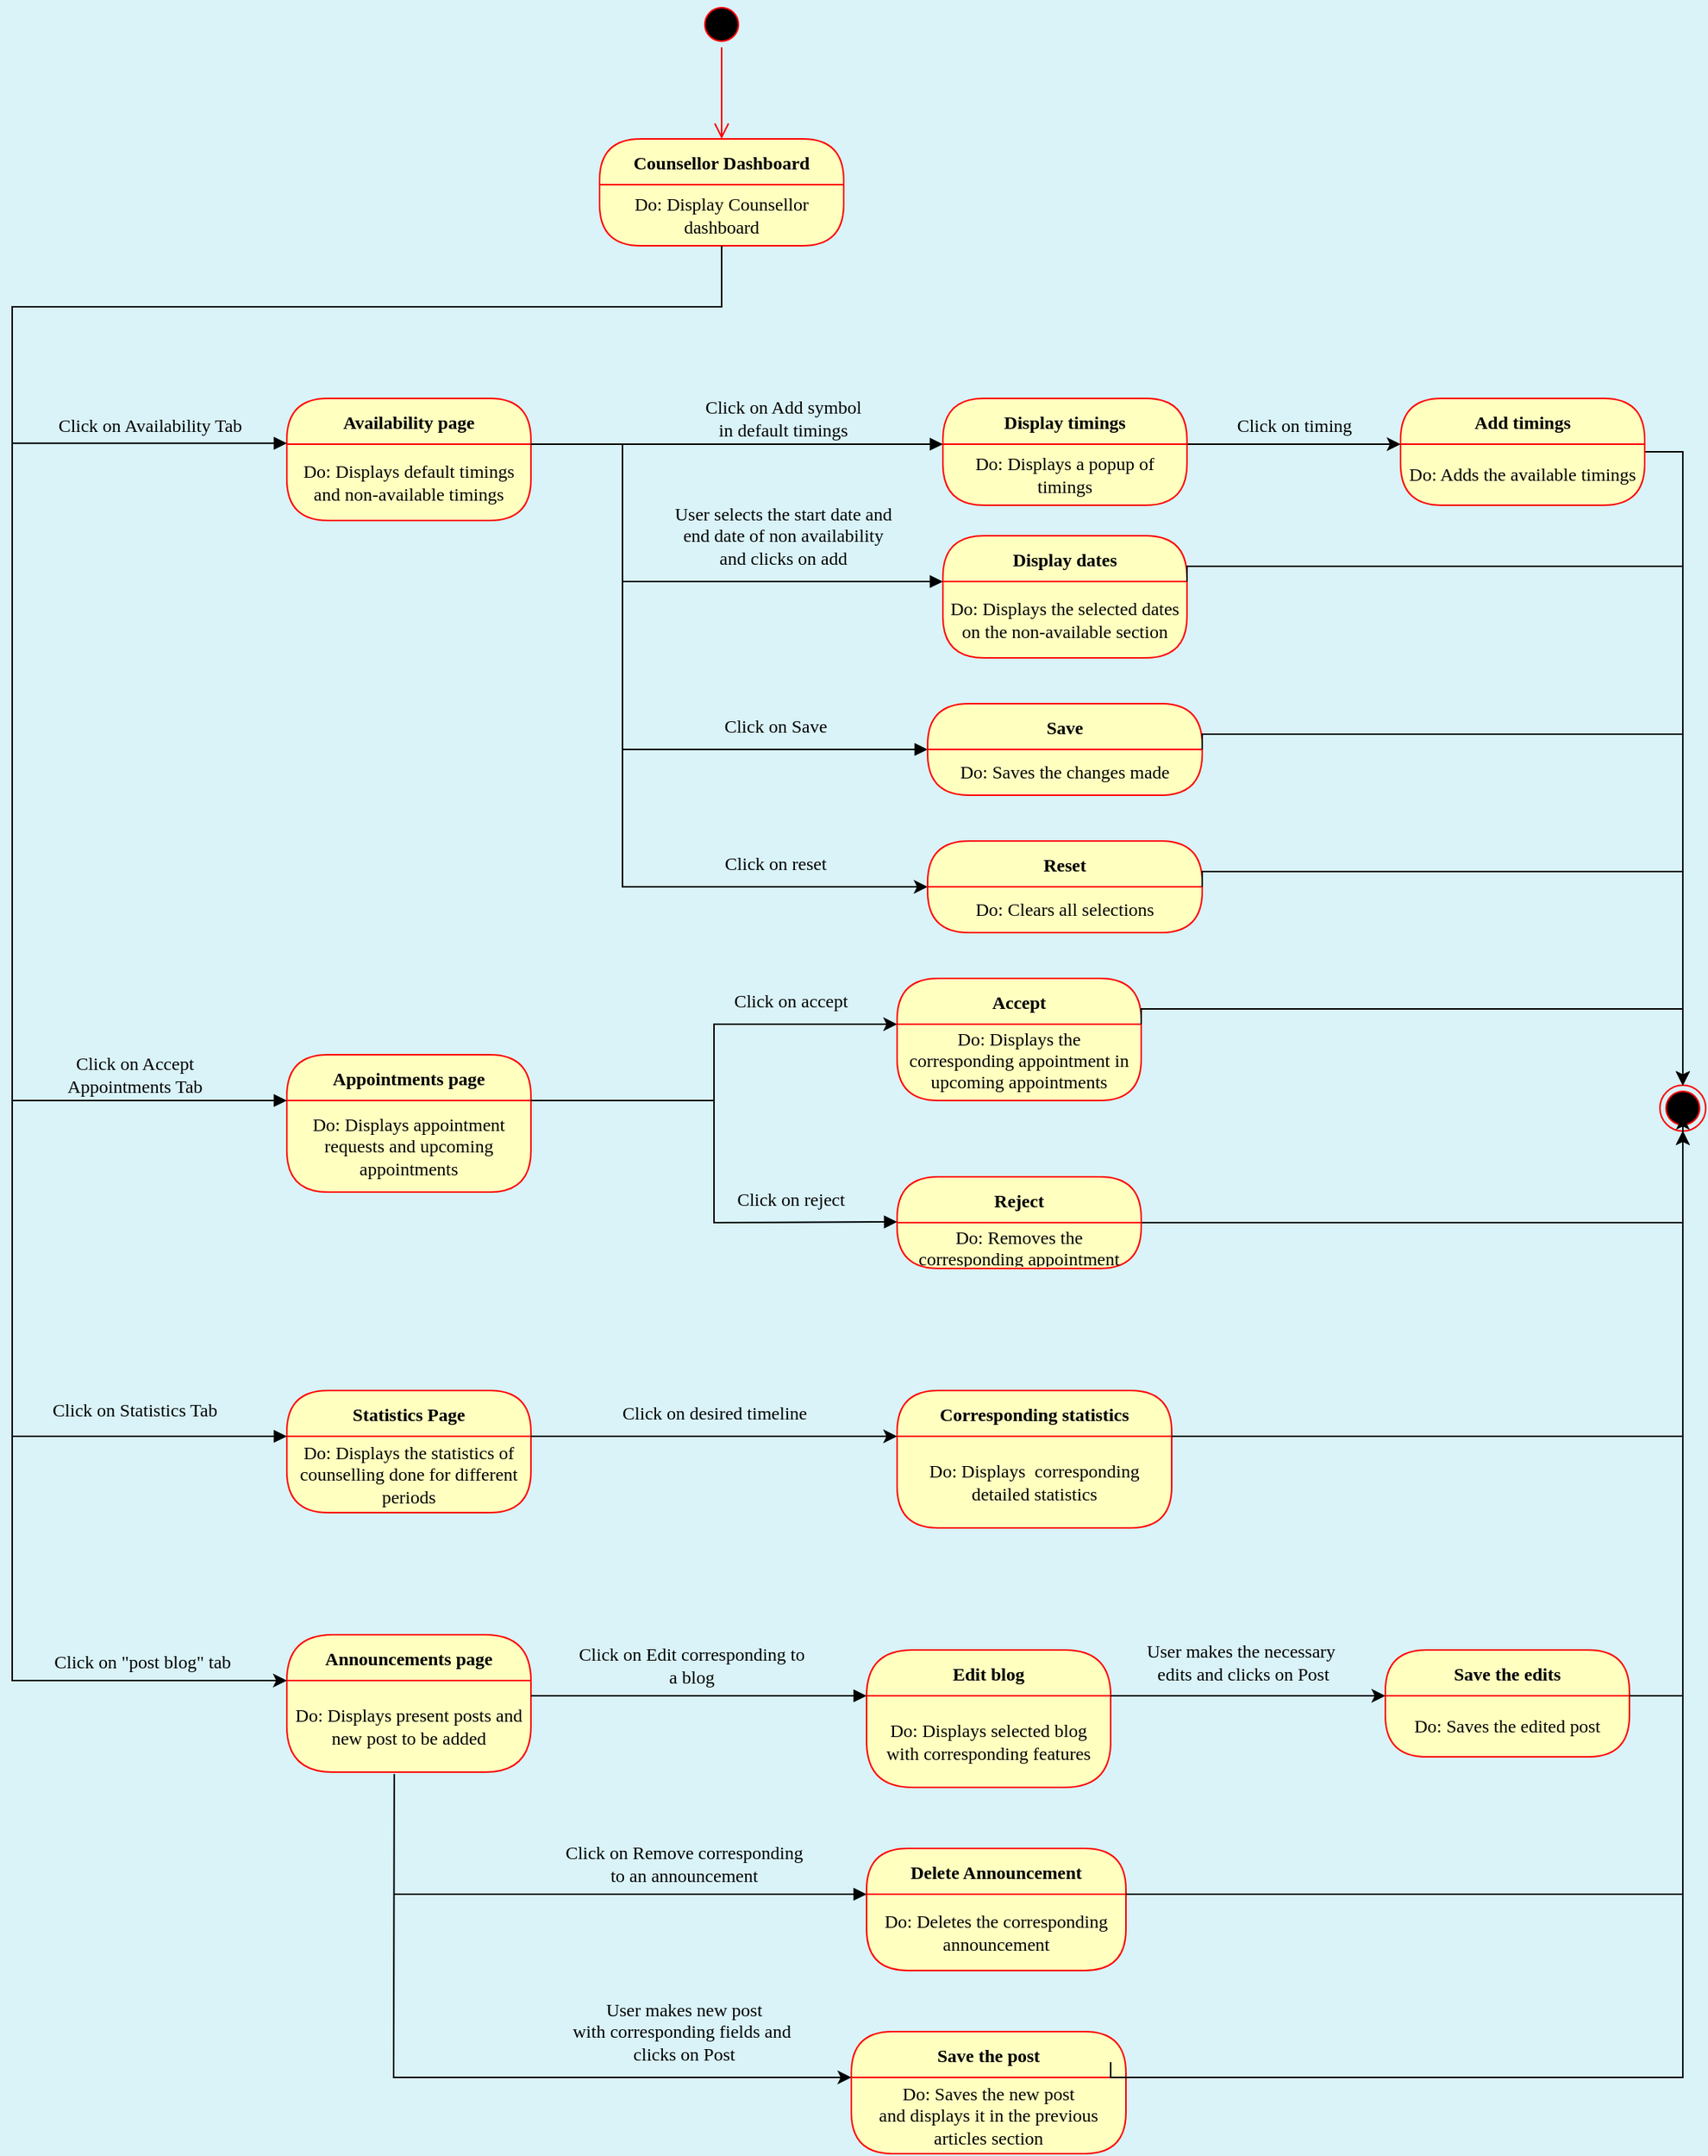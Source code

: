 <mxfile version="23.1.1" type="google">
  <diagram name="Page-1" id="qUrvDEhQyTS-w1wGEIQx">
    <mxGraphModel grid="1" page="1" gridSize="10" guides="1" tooltips="1" connect="1" arrows="1" fold="1" pageScale="1" pageWidth="850" pageHeight="1100" background="#D9F3F8" math="0" shadow="0">
      <root>
        <mxCell id="0" />
        <mxCell id="1" parent="0" />
        <mxCell id="DvrvmioGSAEtSH9kY-nM-1" value="" style="ellipse;html=1;shape=startState;fillColor=#000000;strokeColor=#ff0000;fontFamily=Poppins;fontSource=https%3A%2F%2Ffonts.googleapis.com%2Fcss%3Ffamily%3DPoppins;" vertex="1" parent="1">
          <mxGeometry x="690" y="10" width="30" height="30" as="geometry" />
        </mxCell>
        <mxCell id="DvrvmioGSAEtSH9kY-nM-2" value="" style="edgeStyle=orthogonalEdgeStyle;html=1;verticalAlign=bottom;endArrow=open;endSize=8;strokeColor=#ff0000;rounded=0;fontFamily=Poppins;fontSource=https%3A%2F%2Ffonts.googleapis.com%2Fcss%3Ffamily%3DPoppins;" edge="1" parent="1">
          <mxGeometry relative="1" as="geometry">
            <mxPoint x="705" y="100" as="targetPoint" />
            <mxPoint x="705" y="40" as="sourcePoint" />
          </mxGeometry>
        </mxCell>
        <mxCell id="DvrvmioGSAEtSH9kY-nM-4" value="Counsellor Dashboard" style="swimlane;fontStyle=1;align=center;verticalAlign=middle;childLayout=stackLayout;horizontal=1;startSize=30;horizontalStack=0;resizeParent=0;resizeLast=1;container=0;fontColor=#000000;collapsible=0;rounded=1;arcSize=30;strokeColor=#ff0000;fillColor=#ffffc0;swimlaneFillColor=#ffffc0;dropTarget=0;fontFamily=Poppins;fontSource=https%3A%2F%2Ffonts.googleapis.com%2Fcss%3Ffamily%3DPoppins;" vertex="1" parent="1">
          <mxGeometry x="625" y="100" width="160" height="70" as="geometry" />
        </mxCell>
        <mxCell id="DvrvmioGSAEtSH9kY-nM-5" value="Do: Display Counsellor dashboard" style="text;html=1;strokeColor=none;fillColor=none;align=center;verticalAlign=middle;spacingLeft=4;spacingRight=4;whiteSpace=wrap;overflow=hidden;rotatable=0;fontColor=#000000;fontFamily=Poppins;fontSource=https%3A%2F%2Ffonts.googleapis.com%2Fcss%3Ffamily%3DPoppins;" vertex="1" parent="DvrvmioGSAEtSH9kY-nM-4">
          <mxGeometry y="30" width="160" height="40" as="geometry" />
        </mxCell>
        <mxCell id="DvrvmioGSAEtSH9kY-nM-7" value="Availability page" style="swimlane;fontStyle=1;align=center;verticalAlign=middle;childLayout=stackLayout;horizontal=1;startSize=30;horizontalStack=0;resizeParent=0;resizeLast=1;container=0;fontColor=#000000;collapsible=0;rounded=1;arcSize=30;strokeColor=#ff0000;fillColor=#ffffc0;swimlaneFillColor=#ffffc0;dropTarget=0;fontFamily=Poppins;fontSource=https%3A%2F%2Ffonts.googleapis.com%2Fcss%3Ffamily%3DPoppins;" vertex="1" parent="1">
          <mxGeometry x="420" y="270" width="160" height="80" as="geometry" />
        </mxCell>
        <mxCell id="DvrvmioGSAEtSH9kY-nM-8" value="Do: Displays default timings and non-available timings" style="text;html=1;strokeColor=none;fillColor=none;align=center;verticalAlign=middle;spacingLeft=4;spacingRight=4;whiteSpace=wrap;overflow=hidden;rotatable=0;fontColor=#000000;fontFamily=Poppins;fontSource=https%3A%2F%2Ffonts.googleapis.com%2Fcss%3Ffamily%3DPoppins;" vertex="1" parent="DvrvmioGSAEtSH9kY-nM-7">
          <mxGeometry y="30" width="160" height="50" as="geometry" />
        </mxCell>
        <mxCell id="DvrvmioGSAEtSH9kY-nM-23" style="edgeStyle=orthogonalEdgeStyle;rounded=0;orthogonalLoop=1;jettySize=auto;html=1;exitX=1;exitY=0;exitDx=0;exitDy=0;entryX=0;entryY=0;entryDx=0;entryDy=0;fontFamily=Poppins;fontSource=https%3A%2F%2Ffonts.googleapis.com%2Fcss%3Ffamily%3DPoppins;" edge="1" parent="1" source="DvrvmioGSAEtSH9kY-nM-8" target="DvrvmioGSAEtSH9kY-nM-16">
          <mxGeometry relative="1" as="geometry">
            <Array as="points">
              <mxPoint x="640" y="300" />
              <mxPoint x="640" y="590" />
            </Array>
          </mxGeometry>
        </mxCell>
        <mxCell id="DvrvmioGSAEtSH9kY-nM-24" value="" style="html=1;verticalAlign=bottom;endArrow=block;curved=0;rounded=0;fontFamily=Poppins;fontSource=https%3A%2F%2Ffonts.googleapis.com%2Fcss%3Ffamily%3DPoppins;exitX=0;exitY=0.999;exitDx=0;exitDy=0;exitPerimeter=0;" edge="1" parent="1" source="DvrvmioGSAEtSH9kY-nM-35">
          <mxGeometry width="80" relative="1" as="geometry">
            <mxPoint x="660" y="390" as="sourcePoint" />
            <mxPoint x="850" y="390" as="targetPoint" />
          </mxGeometry>
        </mxCell>
        <mxCell id="DvrvmioGSAEtSH9kY-nM-25" value="" style="html=1;verticalAlign=bottom;endArrow=block;curved=0;rounded=0;entryX=0;entryY=0;entryDx=0;entryDy=0;fontFamily=Poppins;fontSource=https%3A%2F%2Ffonts.googleapis.com%2Fcss%3Ffamily%3DPoppins;" edge="1" parent="1" target="DvrvmioGSAEtSH9kY-nM-10">
          <mxGeometry width="80" relative="1" as="geometry">
            <mxPoint x="640" y="300" as="sourcePoint" />
            <mxPoint x="745" y="299.55" as="targetPoint" />
          </mxGeometry>
        </mxCell>
        <mxCell id="DvrvmioGSAEtSH9kY-nM-26" value="" style="html=1;verticalAlign=bottom;endArrow=block;curved=0;rounded=0;fontFamily=Poppins;fontSource=https%3A%2F%2Ffonts.googleapis.com%2Fcss%3Ffamily%3DPoppins;" edge="1" parent="1">
          <mxGeometry width="80" relative="1" as="geometry">
            <mxPoint x="640" y="500" as="sourcePoint" />
            <mxPoint x="840" y="500" as="targetPoint" />
          </mxGeometry>
        </mxCell>
        <mxCell id="DvrvmioGSAEtSH9kY-nM-27" value="Click on Add symbol&lt;br&gt;in default timings" style="text;html=1;align=center;verticalAlign=middle;resizable=0;points=[];autosize=1;strokeColor=none;fillColor=none;fontFamily=Poppins;fontSource=https%3A%2F%2Ffonts.googleapis.com%2Fcss%3Ffamily%3DPoppins;" vertex="1" parent="1">
          <mxGeometry x="670" y="263" width="150" height="40" as="geometry" />
        </mxCell>
        <mxCell id="DvrvmioGSAEtSH9kY-nM-95" style="edgeStyle=orthogonalEdgeStyle;rounded=0;orthogonalLoop=1;jettySize=auto;html=1;exitX=1;exitY=0.5;exitDx=0;exitDy=0;entryX=0.5;entryY=0;entryDx=0;entryDy=0;fontFamily=Poppins;fontSource=https%3A%2F%2Ffonts.googleapis.com%2Fcss%3Ffamily%3DPoppins;" edge="1" parent="1" source="DvrvmioGSAEtSH9kY-nM-28" target="DvrvmioGSAEtSH9kY-nM-93">
          <mxGeometry relative="1" as="geometry" />
        </mxCell>
        <mxCell id="DvrvmioGSAEtSH9kY-nM-28" value="Add timings" style="swimlane;fontStyle=1;align=center;verticalAlign=middle;childLayout=stackLayout;horizontal=1;startSize=30;horizontalStack=0;resizeParent=0;resizeLast=1;container=0;fontColor=#000000;collapsible=0;rounded=1;arcSize=30;strokeColor=#ff0000;fillColor=#ffffc0;swimlaneFillColor=#ffffc0;dropTarget=0;fontFamily=Poppins;fontSource=https%3A%2F%2Ffonts.googleapis.com%2Fcss%3Ffamily%3DPoppins;" vertex="1" parent="1">
          <mxGeometry x="1150" y="270" width="160" height="70" as="geometry" />
        </mxCell>
        <mxCell id="DvrvmioGSAEtSH9kY-nM-29" value="Do: Adds the available timings" style="text;html=1;strokeColor=none;fillColor=none;align=center;verticalAlign=middle;spacingLeft=4;spacingRight=4;whiteSpace=wrap;overflow=hidden;rotatable=0;fontColor=#000000;fontFamily=Poppins;fontSource=https%3A%2F%2Ffonts.googleapis.com%2Fcss%3Ffamily%3DPoppins;" vertex="1" parent="DvrvmioGSAEtSH9kY-nM-28">
          <mxGeometry y="30" width="160" height="40" as="geometry" />
        </mxCell>
        <mxCell id="DvrvmioGSAEtSH9kY-nM-30" style="edgeStyle=orthogonalEdgeStyle;rounded=0;orthogonalLoop=1;jettySize=auto;html=1;exitX=1;exitY=0;exitDx=0;exitDy=0;fontFamily=Poppins;fontSource=https%3A%2F%2Ffonts.googleapis.com%2Fcss%3Ffamily%3DPoppins;entryX=0;entryY=0;entryDx=0;entryDy=0;" edge="1" parent="1" source="DvrvmioGSAEtSH9kY-nM-10" target="DvrvmioGSAEtSH9kY-nM-29">
          <mxGeometry relative="1" as="geometry">
            <Array as="points">
              <mxPoint x="1080" y="300" />
              <mxPoint x="1080" y="300" />
            </Array>
            <mxPoint x="1120" y="300" as="targetPoint" />
          </mxGeometry>
        </mxCell>
        <mxCell id="DvrvmioGSAEtSH9kY-nM-35" value="User selects the start date and &lt;br&gt;end date of non availability&lt;br&gt;&amp;nbsp;and clicks on add&amp;nbsp;" style="text;html=1;align=center;verticalAlign=middle;resizable=0;points=[];autosize=1;strokeColor=none;fillColor=none;fontFamily=Poppins;fontSource=https%3A%2F%2Ffonts.googleapis.com%2Fcss%3Ffamily%3DPoppins;" vertex="1" parent="1">
          <mxGeometry x="640" y="330" width="210" height="60" as="geometry" />
        </mxCell>
        <mxCell id="DvrvmioGSAEtSH9kY-nM-9" value="Display timings" style="swimlane;fontStyle=1;align=center;verticalAlign=middle;childLayout=stackLayout;horizontal=1;startSize=30;horizontalStack=0;resizeParent=0;resizeLast=1;container=0;fontColor=#000000;collapsible=0;rounded=1;arcSize=30;strokeColor=#ff0000;fillColor=#ffffc0;swimlaneFillColor=#ffffc0;dropTarget=0;fontFamily=Poppins;fontSource=https%3A%2F%2Ffonts.googleapis.com%2Fcss%3Ffamily%3DPoppins;" vertex="1" parent="1">
          <mxGeometry x="850" y="270" width="160" height="70" as="geometry" />
        </mxCell>
        <mxCell id="DvrvmioGSAEtSH9kY-nM-10" value="Do: Displays a popup of timings" style="text;html=1;strokeColor=none;fillColor=none;align=center;verticalAlign=middle;spacingLeft=4;spacingRight=4;whiteSpace=wrap;overflow=hidden;rotatable=0;fontColor=#000000;fontFamily=Poppins;fontSource=https%3A%2F%2Ffonts.googleapis.com%2Fcss%3Ffamily%3DPoppins;" vertex="1" parent="DvrvmioGSAEtSH9kY-nM-9">
          <mxGeometry y="30" width="160" height="40" as="geometry" />
        </mxCell>
        <mxCell id="DvrvmioGSAEtSH9kY-nM-11" value="Display dates" style="swimlane;fontStyle=1;align=center;verticalAlign=middle;childLayout=stackLayout;horizontal=1;startSize=30;horizontalStack=0;resizeParent=0;resizeLast=1;container=0;fontColor=#000000;collapsible=0;rounded=1;arcSize=30;strokeColor=#ff0000;fillColor=#ffffc0;swimlaneFillColor=#ffffc0;dropTarget=0;fontFamily=Poppins;fontSource=https%3A%2F%2Ffonts.googleapis.com%2Fcss%3Ffamily%3DPoppins;" vertex="1" parent="1">
          <mxGeometry x="850" y="360" width="160" height="80" as="geometry" />
        </mxCell>
        <mxCell id="DvrvmioGSAEtSH9kY-nM-12" value="Do: Displays the selected dates on the non-available section" style="text;html=1;strokeColor=none;fillColor=none;align=center;verticalAlign=middle;spacingLeft=4;spacingRight=4;whiteSpace=wrap;overflow=hidden;rotatable=0;fontColor=#000000;fontFamily=Poppins;fontSource=https%3A%2F%2Ffonts.googleapis.com%2Fcss%3Ffamily%3DPoppins;" vertex="1" parent="DvrvmioGSAEtSH9kY-nM-11">
          <mxGeometry y="30" width="160" height="50" as="geometry" />
        </mxCell>
        <mxCell id="DvrvmioGSAEtSH9kY-nM-36" value="" style="group;fontFamily=Poppins;fontSource=https%3A%2F%2Ffonts.googleapis.com%2Fcss%3Ffamily%3DPoppins;" vertex="1" connectable="0" parent="1">
          <mxGeometry x="840" y="470" width="180" height="150" as="geometry" />
        </mxCell>
        <mxCell id="DvrvmioGSAEtSH9kY-nM-13" value="Save" style="swimlane;fontStyle=1;align=center;verticalAlign=middle;childLayout=stackLayout;horizontal=1;startSize=30;horizontalStack=0;resizeParent=0;resizeLast=1;container=0;fontColor=#000000;collapsible=0;rounded=1;arcSize=30;strokeColor=#ff0000;fillColor=#ffffc0;swimlaneFillColor=#ffffc0;dropTarget=0;fontFamily=Poppins;fontSource=https%3A%2F%2Ffonts.googleapis.com%2Fcss%3Ffamily%3DPoppins;" vertex="1" parent="DvrvmioGSAEtSH9kY-nM-36">
          <mxGeometry width="180" height="60" as="geometry" />
        </mxCell>
        <mxCell id="DvrvmioGSAEtSH9kY-nM-14" value="Do: Saves the changes made" style="text;html=1;strokeColor=none;fillColor=none;align=center;verticalAlign=middle;spacingLeft=4;spacingRight=4;whiteSpace=wrap;overflow=hidden;rotatable=0;fontColor=#000000;fontFamily=Poppins;fontSource=https%3A%2F%2Ffonts.googleapis.com%2Fcss%3Ffamily%3DPoppins;" vertex="1" parent="DvrvmioGSAEtSH9kY-nM-13">
          <mxGeometry y="30" width="180" height="30" as="geometry" />
        </mxCell>
        <mxCell id="DvrvmioGSAEtSH9kY-nM-15" value="Reset" style="swimlane;fontStyle=1;align=center;verticalAlign=middle;childLayout=stackLayout;horizontal=1;startSize=30;horizontalStack=0;resizeParent=0;resizeLast=1;container=0;fontColor=#000000;collapsible=0;rounded=1;arcSize=30;strokeColor=#ff0000;fillColor=#ffffc0;swimlaneFillColor=#ffffc0;dropTarget=0;fontFamily=Poppins;fontSource=https%3A%2F%2Ffonts.googleapis.com%2Fcss%3Ffamily%3DPoppins;" vertex="1" parent="DvrvmioGSAEtSH9kY-nM-36">
          <mxGeometry y="90" width="180" height="60" as="geometry" />
        </mxCell>
        <mxCell id="DvrvmioGSAEtSH9kY-nM-16" value="Do: Clears all selections" style="text;html=1;strokeColor=none;fillColor=none;align=center;verticalAlign=middle;spacingLeft=4;spacingRight=4;whiteSpace=wrap;overflow=hidden;rotatable=0;fontColor=#000000;fontFamily=Poppins;fontSource=https%3A%2F%2Ffonts.googleapis.com%2Fcss%3Ffamily%3DPoppins;" vertex="1" parent="DvrvmioGSAEtSH9kY-nM-15">
          <mxGeometry y="30" width="180" height="30" as="geometry" />
        </mxCell>
        <mxCell id="DvrvmioGSAEtSH9kY-nM-39" value="Click on Save" style="text;html=1;align=center;verticalAlign=middle;resizable=0;points=[];autosize=1;strokeColor=none;fillColor=none;fontFamily=Poppins;fontSource=https%3A%2F%2Ffonts.googleapis.com%2Fcss%3Ffamily%3DPoppins;" vertex="1" parent="1">
          <mxGeometry x="690" y="470" width="100" height="30" as="geometry" />
        </mxCell>
        <mxCell id="DvrvmioGSAEtSH9kY-nM-40" value="Click on reset" style="text;html=1;align=center;verticalAlign=middle;resizable=0;points=[];autosize=1;strokeColor=none;fillColor=none;fontFamily=Poppins;fontSource=https%3A%2F%2Ffonts.googleapis.com%2Fcss%3Ffamily%3DPoppins;" vertex="1" parent="1">
          <mxGeometry x="690" y="560" width="100" height="30" as="geometry" />
        </mxCell>
        <mxCell id="DvrvmioGSAEtSH9kY-nM-42" value="Appointments page" style="swimlane;fontStyle=1;align=center;verticalAlign=middle;childLayout=stackLayout;horizontal=1;startSize=30;horizontalStack=0;resizeParent=0;resizeLast=1;container=0;fontColor=#000000;collapsible=0;rounded=1;arcSize=30;strokeColor=#ff0000;fillColor=#ffffc0;swimlaneFillColor=#ffffc0;dropTarget=0;fontFamily=Poppins;fontSource=https%3A%2F%2Ffonts.googleapis.com%2Fcss%3Ffamily%3DPoppins;" vertex="1" parent="1">
          <mxGeometry x="420" y="700" width="160" height="90" as="geometry" />
        </mxCell>
        <mxCell id="DvrvmioGSAEtSH9kY-nM-43" value="Do: Displays appointment requests and upcoming appointments" style="text;html=1;strokeColor=none;fillColor=none;align=center;verticalAlign=middle;spacingLeft=4;spacingRight=4;whiteSpace=wrap;overflow=hidden;rotatable=0;fontColor=#000000;fontFamily=Poppins;fontSource=https%3A%2F%2Ffonts.googleapis.com%2Fcss%3Ffamily%3DPoppins;" vertex="1" parent="DvrvmioGSAEtSH9kY-nM-42">
          <mxGeometry y="30" width="160" height="60" as="geometry" />
        </mxCell>
        <mxCell id="DvrvmioGSAEtSH9kY-nM-45" value="Accept" style="swimlane;fontStyle=1;align=center;verticalAlign=middle;childLayout=stackLayout;horizontal=1;startSize=30;horizontalStack=0;resizeParent=0;resizeLast=1;container=0;fontColor=#000000;collapsible=0;rounded=1;arcSize=30;strokeColor=#ff0000;fillColor=#ffffc0;swimlaneFillColor=#ffffc0;dropTarget=0;fontFamily=Poppins;fontSource=https%3A%2F%2Ffonts.googleapis.com%2Fcss%3Ffamily%3DPoppins;" vertex="1" parent="1">
          <mxGeometry x="820" y="650" width="160" height="80" as="geometry" />
        </mxCell>
        <mxCell id="DvrvmioGSAEtSH9kY-nM-46" value="Do: Displays the corresponding appointment in upcoming appointments section" style="text;html=1;strokeColor=none;fillColor=none;align=center;verticalAlign=middle;spacingLeft=4;spacingRight=4;whiteSpace=wrap;overflow=hidden;rotatable=0;fontColor=#000000;fontFamily=Poppins;fontSource=https%3A%2F%2Ffonts.googleapis.com%2Fcss%3Ffamily%3DPoppins;" vertex="1" parent="DvrvmioGSAEtSH9kY-nM-45">
          <mxGeometry y="30" width="160" height="50" as="geometry" />
        </mxCell>
        <mxCell id="DvrvmioGSAEtSH9kY-nM-108" style="edgeStyle=orthogonalEdgeStyle;rounded=0;orthogonalLoop=1;jettySize=auto;html=1;exitX=1;exitY=0.5;exitDx=0;exitDy=0;entryX=0.5;entryY=1;entryDx=0;entryDy=0;fontFamily=Poppins;fontSource=https%3A%2F%2Ffonts.googleapis.com%2Fcss%3Ffamily%3DPoppins;" edge="1" parent="1" source="DvrvmioGSAEtSH9kY-nM-47" target="DvrvmioGSAEtSH9kY-nM-93">
          <mxGeometry relative="1" as="geometry" />
        </mxCell>
        <mxCell id="DvrvmioGSAEtSH9kY-nM-47" value="Reject" style="swimlane;fontStyle=1;align=center;verticalAlign=middle;childLayout=stackLayout;horizontal=1;startSize=30;horizontalStack=0;resizeParent=0;resizeLast=1;container=0;fontColor=#000000;collapsible=0;rounded=1;arcSize=30;strokeColor=#ff0000;fillColor=#ffffc0;swimlaneFillColor=#ffffc0;dropTarget=0;fontFamily=Poppins;fontSource=https%3A%2F%2Ffonts.googleapis.com%2Fcss%3Ffamily%3DPoppins;" vertex="1" parent="1">
          <mxGeometry x="820" y="780" width="160" height="60" as="geometry" />
        </mxCell>
        <mxCell id="DvrvmioGSAEtSH9kY-nM-48" value="Do: Removes the corresponding appointment" style="text;html=1;strokeColor=none;fillColor=none;align=center;verticalAlign=middle;spacingLeft=4;spacingRight=4;whiteSpace=wrap;overflow=hidden;rotatable=0;fontColor=#000000;fontFamily=Poppins;fontSource=https%3A%2F%2Ffonts.googleapis.com%2Fcss%3Ffamily%3DPoppins;" vertex="1" parent="DvrvmioGSAEtSH9kY-nM-47">
          <mxGeometry y="30" width="160" height="30" as="geometry" />
        </mxCell>
        <mxCell id="DvrvmioGSAEtSH9kY-nM-49" style="edgeStyle=orthogonalEdgeStyle;rounded=0;orthogonalLoop=1;jettySize=auto;html=1;exitX=1;exitY=0;exitDx=0;exitDy=0;entryX=0;entryY=0;entryDx=0;entryDy=0;fontFamily=Poppins;fontSource=https%3A%2F%2Ffonts.googleapis.com%2Fcss%3Ffamily%3DPoppins;" edge="1" parent="1" source="DvrvmioGSAEtSH9kY-nM-43" target="DvrvmioGSAEtSH9kY-nM-46">
          <mxGeometry relative="1" as="geometry">
            <Array as="points">
              <mxPoint x="700" y="730" />
              <mxPoint x="700" y="680" />
            </Array>
          </mxGeometry>
        </mxCell>
        <mxCell id="DvrvmioGSAEtSH9kY-nM-50" value="" style="html=1;verticalAlign=bottom;endArrow=block;curved=0;rounded=0;fontFamily=Poppins;fontSource=https%3A%2F%2Ffonts.googleapis.com%2Fcss%3Ffamily%3DPoppins;" edge="1" parent="1">
          <mxGeometry width="80" relative="1" as="geometry">
            <mxPoint x="700" y="730" as="sourcePoint" />
            <mxPoint x="820" y="809.5" as="targetPoint" />
            <Array as="points">
              <mxPoint x="700" y="810" />
            </Array>
          </mxGeometry>
        </mxCell>
        <mxCell id="DvrvmioGSAEtSH9kY-nM-54" value="Click on accept" style="text;html=1;align=center;verticalAlign=middle;resizable=0;points=[];autosize=1;strokeColor=none;fillColor=none;fontFamily=Poppins;fontSource=https%3A%2F%2Ffonts.googleapis.com%2Fcss%3Ffamily%3DPoppins;" vertex="1" parent="1">
          <mxGeometry x="690" y="650" width="120" height="30" as="geometry" />
        </mxCell>
        <mxCell id="DvrvmioGSAEtSH9kY-nM-56" value="Click on reject" style="text;html=1;align=center;verticalAlign=middle;resizable=0;points=[];autosize=1;strokeColor=none;fillColor=none;fontFamily=Poppins;fontSource=https%3A%2F%2Ffonts.googleapis.com%2Fcss%3Ffamily%3DPoppins;" vertex="1" parent="1">
          <mxGeometry x="695" y="780" width="110" height="30" as="geometry" />
        </mxCell>
        <mxCell id="DvrvmioGSAEtSH9kY-nM-57" value="Statistics Page" style="swimlane;fontStyle=1;align=center;verticalAlign=middle;childLayout=stackLayout;horizontal=1;startSize=30;horizontalStack=0;resizeParent=0;resizeLast=1;container=0;fontColor=#000000;collapsible=0;rounded=1;arcSize=30;strokeColor=#ff0000;fillColor=#ffffc0;swimlaneFillColor=#ffffc0;dropTarget=0;fontFamily=Poppins;fontSource=https%3A%2F%2Ffonts.googleapis.com%2Fcss%3Ffamily%3DPoppins;" vertex="1" parent="1">
          <mxGeometry x="420" y="920" width="160" height="80" as="geometry" />
        </mxCell>
        <mxCell id="DvrvmioGSAEtSH9kY-nM-58" value="Do: Displays the statistics of counselling done for different periods" style="text;html=1;strokeColor=none;fillColor=none;align=center;verticalAlign=middle;spacingLeft=4;spacingRight=4;whiteSpace=wrap;overflow=hidden;rotatable=0;fontColor=#000000;fontFamily=Poppins;fontSource=https%3A%2F%2Ffonts.googleapis.com%2Fcss%3Ffamily%3DPoppins;" vertex="1" parent="DvrvmioGSAEtSH9kY-nM-57">
          <mxGeometry y="30" width="160" height="50" as="geometry" />
        </mxCell>
        <mxCell id="DvrvmioGSAEtSH9kY-nM-59" value="Corresponding statistics" style="swimlane;fontStyle=1;align=center;verticalAlign=middle;childLayout=stackLayout;horizontal=1;startSize=30;horizontalStack=0;resizeParent=0;resizeLast=1;container=0;fontColor=#000000;collapsible=0;rounded=1;arcSize=30;strokeColor=#ff0000;fillColor=#ffffc0;swimlaneFillColor=#ffffc0;dropTarget=0;fontFamily=Poppins;fontSource=https%3A%2F%2Ffonts.googleapis.com%2Fcss%3Ffamily%3DPoppins;" vertex="1" parent="1">
          <mxGeometry x="820" y="920" width="180" height="90" as="geometry" />
        </mxCell>
        <mxCell id="DvrvmioGSAEtSH9kY-nM-60" value="Do: Displays&amp;nbsp; corresponding detailed statistics" style="text;html=1;strokeColor=none;fillColor=none;align=center;verticalAlign=middle;spacingLeft=4;spacingRight=4;whiteSpace=wrap;overflow=hidden;rotatable=0;fontColor=#000000;fontFamily=Poppins;fontSource=https%3A%2F%2Ffonts.googleapis.com%2Fcss%3Ffamily%3DPoppins;" vertex="1" parent="DvrvmioGSAEtSH9kY-nM-59">
          <mxGeometry y="30" width="180" height="60" as="geometry" />
        </mxCell>
        <mxCell id="DvrvmioGSAEtSH9kY-nM-61" style="edgeStyle=orthogonalEdgeStyle;rounded=0;orthogonalLoop=1;jettySize=auto;html=1;exitX=1;exitY=0;exitDx=0;exitDy=0;entryX=0;entryY=0;entryDx=0;entryDy=0;fontFamily=Poppins;fontSource=https%3A%2F%2Ffonts.googleapis.com%2Fcss%3Ffamily%3DPoppins;" edge="1" parent="1" source="DvrvmioGSAEtSH9kY-nM-58" target="DvrvmioGSAEtSH9kY-nM-60">
          <mxGeometry relative="1" as="geometry">
            <Array as="points">
              <mxPoint x="700" y="950" />
              <mxPoint x="700" y="950" />
            </Array>
          </mxGeometry>
        </mxCell>
        <mxCell id="DvrvmioGSAEtSH9kY-nM-62" value="Click on desired timeline" style="text;html=1;align=center;verticalAlign=middle;resizable=0;points=[];autosize=1;strokeColor=none;fillColor=none;fontFamily=Poppins;fontSource=https%3A%2F%2Ffonts.googleapis.com%2Fcss%3Ffamily%3DPoppins;" vertex="1" parent="1">
          <mxGeometry x="615" y="920" width="170" height="30" as="geometry" />
        </mxCell>
        <mxCell id="DvrvmioGSAEtSH9kY-nM-63" value="Announcements page" style="swimlane;fontStyle=1;align=center;verticalAlign=middle;childLayout=stackLayout;horizontal=1;startSize=30;horizontalStack=0;resizeParent=0;resizeLast=1;container=0;fontColor=#000000;collapsible=0;rounded=1;arcSize=47;strokeColor=#ff0000;fillColor=#ffffc0;swimlaneFillColor=#ffffc0;dropTarget=0;fontFamily=Poppins;fontSource=https%3A%2F%2Ffonts.googleapis.com%2Fcss%3Ffamily%3DPoppins;" vertex="1" parent="1">
          <mxGeometry x="420" y="1080" width="160" height="90" as="geometry" />
        </mxCell>
        <mxCell id="DvrvmioGSAEtSH9kY-nM-64" value="Do: Displays present posts and new post to be added" style="text;html=1;strokeColor=none;fillColor=none;align=center;verticalAlign=middle;spacingLeft=4;spacingRight=4;whiteSpace=wrap;overflow=hidden;rotatable=0;fontColor=#000000;fontFamily=Poppins;fontSource=https%3A%2F%2Ffonts.googleapis.com%2Fcss%3Ffamily%3DPoppins;" vertex="1" parent="DvrvmioGSAEtSH9kY-nM-63">
          <mxGeometry y="30" width="160" height="60" as="geometry" />
        </mxCell>
        <mxCell id="DvrvmioGSAEtSH9kY-nM-65" value="Edit blog" style="swimlane;fontStyle=1;align=center;verticalAlign=middle;childLayout=stackLayout;horizontal=1;startSize=30;horizontalStack=0;resizeParent=0;resizeLast=1;container=0;fontColor=#000000;collapsible=0;rounded=1;arcSize=46;strokeColor=#ff0000;fillColor=#ffffc0;swimlaneFillColor=#ffffc0;dropTarget=0;fontFamily=Poppins;fontSource=https%3A%2F%2Ffonts.googleapis.com%2Fcss%3Ffamily%3DPoppins;" vertex="1" parent="1">
          <mxGeometry x="800" y="1090" width="160" height="90" as="geometry" />
        </mxCell>
        <mxCell id="DvrvmioGSAEtSH9kY-nM-66" value="Do: Displays selected blog with corresponding features" style="text;html=1;strokeColor=none;fillColor=none;align=center;verticalAlign=middle;spacingLeft=4;spacingRight=4;whiteSpace=wrap;overflow=hidden;rotatable=0;fontColor=#000000;fontFamily=Poppins;fontSource=https%3A%2F%2Ffonts.googleapis.com%2Fcss%3Ffamily%3DPoppins;" vertex="1" parent="DvrvmioGSAEtSH9kY-nM-65">
          <mxGeometry y="30" width="160" height="60" as="geometry" />
        </mxCell>
        <mxCell id="DvrvmioGSAEtSH9kY-nM-67" value="Delete Announcement" style="swimlane;fontStyle=1;align=center;verticalAlign=middle;childLayout=stackLayout;horizontal=1;startSize=30;horizontalStack=0;resizeParent=0;resizeLast=1;container=0;fontColor=#000000;collapsible=0;rounded=1;arcSize=30;strokeColor=#ff0000;fillColor=#ffffc0;swimlaneFillColor=#ffffc0;dropTarget=0;fontFamily=Poppins;fontSource=https%3A%2F%2Ffonts.googleapis.com%2Fcss%3Ffamily%3DPoppins;" vertex="1" parent="1">
          <mxGeometry x="800" y="1220" width="170" height="80" as="geometry" />
        </mxCell>
        <mxCell id="DvrvmioGSAEtSH9kY-nM-68" value="Do: Deletes the corresponding announcement" style="text;html=1;strokeColor=none;fillColor=none;align=center;verticalAlign=middle;spacingLeft=4;spacingRight=4;whiteSpace=wrap;overflow=hidden;rotatable=0;fontColor=#000000;fontFamily=Poppins;fontSource=https%3A%2F%2Ffonts.googleapis.com%2Fcss%3Ffamily%3DPoppins;" vertex="1" parent="DvrvmioGSAEtSH9kY-nM-67">
          <mxGeometry y="30" width="170" height="50" as="geometry" />
        </mxCell>
        <mxCell id="DvrvmioGSAEtSH9kY-nM-69" value="Save the post" style="swimlane;fontStyle=1;align=center;verticalAlign=middle;childLayout=stackLayout;horizontal=1;startSize=30;horizontalStack=0;resizeParent=0;resizeLast=1;container=0;fontColor=#000000;collapsible=0;rounded=1;arcSize=30;strokeColor=#ff0000;fillColor=#ffffc0;swimlaneFillColor=#ffffc0;dropTarget=0;fontFamily=Poppins;fontSource=https%3A%2F%2Ffonts.googleapis.com%2Fcss%3Ffamily%3DPoppins;" vertex="1" parent="1">
          <mxGeometry x="790" y="1340" width="180" height="80" as="geometry" />
        </mxCell>
        <mxCell id="DvrvmioGSAEtSH9kY-nM-70" value="Do: Saves the new post&lt;br&gt;and displays it in the previous articles section" style="text;html=1;strokeColor=none;fillColor=none;align=center;verticalAlign=middle;spacingLeft=4;spacingRight=4;whiteSpace=wrap;overflow=hidden;rotatable=0;fontColor=#000000;fontFamily=Poppins;fontSource=https%3A%2F%2Ffonts.googleapis.com%2Fcss%3Ffamily%3DPoppins;" vertex="1" parent="DvrvmioGSAEtSH9kY-nM-69">
          <mxGeometry y="30" width="180" height="50" as="geometry" />
        </mxCell>
        <mxCell id="DvrvmioGSAEtSH9kY-nM-71" value="Save the edits" style="swimlane;fontStyle=1;align=center;verticalAlign=middle;childLayout=stackLayout;horizontal=1;startSize=30;horizontalStack=0;resizeParent=0;resizeLast=1;container=0;fontColor=#000000;collapsible=0;rounded=1;arcSize=30;strokeColor=#ff0000;fillColor=#ffffc0;swimlaneFillColor=#ffffc0;dropTarget=0;fontFamily=Poppins;fontSource=https%3A%2F%2Ffonts.googleapis.com%2Fcss%3Ffamily%3DPoppins;" vertex="1" parent="1">
          <mxGeometry x="1140" y="1090" width="160" height="70" as="geometry" />
        </mxCell>
        <mxCell id="DvrvmioGSAEtSH9kY-nM-72" value="Do: Saves the edited post" style="text;html=1;strokeColor=none;fillColor=none;align=center;verticalAlign=middle;spacingLeft=4;spacingRight=4;whiteSpace=wrap;overflow=hidden;rotatable=0;fontColor=#000000;fontFamily=Poppins;fontSource=https%3A%2F%2Ffonts.googleapis.com%2Fcss%3Ffamily%3DPoppins;" vertex="1" parent="DvrvmioGSAEtSH9kY-nM-71">
          <mxGeometry y="30" width="160" height="40" as="geometry" />
        </mxCell>
        <mxCell id="DvrvmioGSAEtSH9kY-nM-76" value="User makes the necessary&lt;br&gt;&amp;nbsp;edits and clicks on Post" style="text;html=1;align=center;verticalAlign=middle;resizable=0;points=[];autosize=1;strokeColor=none;fillColor=none;fontFamily=Poppins;fontSource=https%3A%2F%2Ffonts.googleapis.com%2Fcss%3Ffamily%3DPoppins;" vertex="1" parent="1">
          <mxGeometry x="955" y="1078" width="180" height="40" as="geometry" />
        </mxCell>
        <mxCell id="DvrvmioGSAEtSH9kY-nM-77" style="edgeStyle=orthogonalEdgeStyle;rounded=0;orthogonalLoop=1;jettySize=auto;html=1;exitX=0.44;exitY=1.021;exitDx=0;exitDy=0;entryX=0;entryY=0;entryDx=0;entryDy=0;fontFamily=Poppins;fontSource=https%3A%2F%2Ffonts.googleapis.com%2Fcss%3Ffamily%3DPoppins;exitPerimeter=0;" edge="1" parent="1" source="DvrvmioGSAEtSH9kY-nM-64" target="DvrvmioGSAEtSH9kY-nM-70">
          <mxGeometry relative="1" as="geometry">
            <Array as="points">
              <mxPoint x="490" y="1173" />
              <mxPoint x="490" y="1173" />
              <mxPoint x="490" y="1370" />
            </Array>
          </mxGeometry>
        </mxCell>
        <mxCell id="DvrvmioGSAEtSH9kY-nM-78" value="User makes new post&lt;br&gt;with corresponding fields and&amp;nbsp;&lt;br&gt;clicks on Post" style="text;html=1;align=center;verticalAlign=middle;resizable=0;points=[];autosize=1;strokeColor=none;fillColor=none;fontFamily=Poppins;fontSource=https%3A%2F%2Ffonts.googleapis.com%2Fcss%3Ffamily%3DPoppins;" vertex="1" parent="1">
          <mxGeometry x="580" y="1310" width="200" height="60" as="geometry" />
        </mxCell>
        <mxCell id="DvrvmioGSAEtSH9kY-nM-79" value="" style="html=1;verticalAlign=bottom;endArrow=block;curved=0;rounded=0;fontFamily=Poppins;fontSource=https%3A%2F%2Ffonts.googleapis.com%2Fcss%3Ffamily%3DPoppins;" edge="1" parent="1">
          <mxGeometry width="80" relative="1" as="geometry">
            <mxPoint x="490" y="1250" as="sourcePoint" />
            <mxPoint x="800" y="1250" as="targetPoint" />
          </mxGeometry>
        </mxCell>
        <mxCell id="DvrvmioGSAEtSH9kY-nM-80" value="" style="html=1;verticalAlign=bottom;endArrow=block;curved=0;rounded=0;fontFamily=Poppins;fontSource=https%3A%2F%2Ffonts.googleapis.com%2Fcss%3Ffamily%3DPoppins;" edge="1" parent="1">
          <mxGeometry width="80" relative="1" as="geometry">
            <mxPoint x="580" y="1120" as="sourcePoint" />
            <mxPoint x="800" y="1120" as="targetPoint" />
          </mxGeometry>
        </mxCell>
        <mxCell id="DvrvmioGSAEtSH9kY-nM-81" value="Click on Remove corresponding&lt;br&gt;to an announcement" style="text;html=1;align=center;verticalAlign=middle;resizable=0;points=[];autosize=1;strokeColor=none;fillColor=none;fontFamily=Poppins;fontSource=https%3A%2F%2Ffonts.googleapis.com%2Fcss%3Ffamily%3DPoppins;" vertex="1" parent="1">
          <mxGeometry x="575" y="1210" width="210" height="40" as="geometry" />
        </mxCell>
        <mxCell id="DvrvmioGSAEtSH9kY-nM-82" value="Click on Edit corresponding to&lt;br&gt;a blog" style="text;html=1;align=center;verticalAlign=middle;resizable=0;points=[];autosize=1;strokeColor=none;fillColor=none;fontFamily=Poppins;fontSource=https%3A%2F%2Ffonts.googleapis.com%2Fcss%3Ffamily%3DPoppins;" vertex="1" parent="1">
          <mxGeometry x="585" y="1080" width="200" height="40" as="geometry" />
        </mxCell>
        <mxCell id="DvrvmioGSAEtSH9kY-nM-84" style="edgeStyle=orthogonalEdgeStyle;rounded=0;orthogonalLoop=1;jettySize=auto;html=1;exitX=0.5;exitY=1;exitDx=0;exitDy=0;entryX=0;entryY=0;entryDx=0;entryDy=0;fontFamily=Poppins;fontSource=https%3A%2F%2Ffonts.googleapis.com%2Fcss%3Ffamily%3DPoppins;" edge="1" parent="1" source="DvrvmioGSAEtSH9kY-nM-5" target="DvrvmioGSAEtSH9kY-nM-64">
          <mxGeometry relative="1" as="geometry">
            <Array as="points">
              <mxPoint x="705" y="210" />
              <mxPoint x="240" y="210" />
              <mxPoint x="240" y="1110" />
            </Array>
          </mxGeometry>
        </mxCell>
        <mxCell id="DvrvmioGSAEtSH9kY-nM-86" value="" style="html=1;verticalAlign=bottom;endArrow=block;curved=0;rounded=0;fontFamily=Poppins;fontSource=https%3A%2F%2Ffonts.googleapis.com%2Fcss%3Ffamily%3DPoppins;" edge="1" parent="1">
          <mxGeometry width="80" relative="1" as="geometry">
            <mxPoint x="240" y="950" as="sourcePoint" />
            <mxPoint x="420" y="950" as="targetPoint" />
          </mxGeometry>
        </mxCell>
        <mxCell id="DvrvmioGSAEtSH9kY-nM-87" value="" style="html=1;verticalAlign=bottom;endArrow=block;curved=0;rounded=0;fontFamily=Poppins;fontSource=https%3A%2F%2Ffonts.googleapis.com%2Fcss%3Ffamily%3DPoppins;" edge="1" parent="1">
          <mxGeometry width="80" relative="1" as="geometry">
            <mxPoint x="240" y="730" as="sourcePoint" />
            <mxPoint x="420" y="730" as="targetPoint" />
          </mxGeometry>
        </mxCell>
        <mxCell id="DvrvmioGSAEtSH9kY-nM-88" value="" style="html=1;verticalAlign=bottom;endArrow=block;curved=0;rounded=0;fontFamily=Poppins;fontSource=https%3A%2F%2Ffonts.googleapis.com%2Fcss%3Ffamily%3DPoppins;" edge="1" parent="1">
          <mxGeometry width="80" relative="1" as="geometry">
            <mxPoint x="240" y="299.41" as="sourcePoint" />
            <mxPoint x="420" y="299.41" as="targetPoint" />
          </mxGeometry>
        </mxCell>
        <mxCell id="DvrvmioGSAEtSH9kY-nM-89" value="Click on Availability Tab" style="text;html=1;align=center;verticalAlign=middle;resizable=0;points=[];autosize=1;strokeColor=none;fillColor=none;fontFamily=Poppins;fontSource=https%3A%2F%2Ffonts.googleapis.com%2Fcss%3Ffamily%3DPoppins;" vertex="1" parent="1">
          <mxGeometry x="250" y="273" width="160" height="30" as="geometry" />
        </mxCell>
        <mxCell id="DvrvmioGSAEtSH9kY-nM-90" value="Click on Accept &lt;br&gt;Appointments Tab" style="text;html=1;align=center;verticalAlign=middle;resizable=0;points=[];autosize=1;strokeColor=none;fillColor=none;fontFamily=Poppins;fontSource=https%3A%2F%2Ffonts.googleapis.com%2Fcss%3Ffamily%3DPoppins;" vertex="1" parent="1">
          <mxGeometry x="255" y="693" width="130" height="40" as="geometry" />
        </mxCell>
        <mxCell id="DvrvmioGSAEtSH9kY-nM-91" value="Click on Statistics Tab" style="text;html=1;align=center;verticalAlign=middle;resizable=0;points=[];autosize=1;strokeColor=none;fillColor=none;fontFamily=Poppins;fontSource=https%3A%2F%2Ffonts.googleapis.com%2Fcss%3Ffamily%3DPoppins;" vertex="1" parent="1">
          <mxGeometry x="245" y="918" width="150" height="30" as="geometry" />
        </mxCell>
        <mxCell id="DvrvmioGSAEtSH9kY-nM-92" value="Click on &quot;post blog&quot; tab" style="text;html=1;align=center;verticalAlign=middle;resizable=0;points=[];autosize=1;strokeColor=none;fillColor=none;fontFamily=Poppins;fontSource=https%3A%2F%2Ffonts.googleapis.com%2Fcss%3Ffamily%3DPoppins;" vertex="1" parent="1">
          <mxGeometry x="245" y="1083" width="160" height="30" as="geometry" />
        </mxCell>
        <mxCell id="DvrvmioGSAEtSH9kY-nM-93" value="" style="ellipse;html=1;shape=endState;fillColor=#000000;strokeColor=#ff0000;fontFamily=Poppins;fontSource=https%3A%2F%2Ffonts.googleapis.com%2Fcss%3Ffamily%3DPoppins;" vertex="1" parent="1">
          <mxGeometry x="1320" y="720" width="30" height="30" as="geometry" />
        </mxCell>
        <mxCell id="DvrvmioGSAEtSH9kY-nM-96" style="edgeStyle=orthogonalEdgeStyle;rounded=0;orthogonalLoop=1;jettySize=auto;html=1;exitX=1;exitY=0;exitDx=0;exitDy=0;entryX=0.5;entryY=1;entryDx=0;entryDy=0;fontFamily=Poppins;fontSource=https%3A%2F%2Ffonts.googleapis.com%2Fcss%3Ffamily%3DPoppins;" edge="1" parent="1">
          <mxGeometry relative="1" as="geometry">
            <Array as="points">
              <mxPoint x="960" y="1370" />
              <mxPoint x="1335" y="1370" />
            </Array>
            <mxPoint x="960.0" y="1360" as="sourcePoint" />
            <mxPoint x="1335" y="740" as="targetPoint" />
          </mxGeometry>
        </mxCell>
        <mxCell id="DvrvmioGSAEtSH9kY-nM-111" style="edgeStyle=orthogonalEdgeStyle;rounded=0;orthogonalLoop=1;jettySize=auto;html=1;exitX=1;exitY=0;exitDx=0;exitDy=0;entryX=0.5;entryY=1;entryDx=0;entryDy=0;fontFamily=Poppins;fontSource=https%3A%2F%2Ffonts.googleapis.com%2Fcss%3Ffamily%3DPoppins;" edge="1" parent="1" source="DvrvmioGSAEtSH9kY-nM-60" target="DvrvmioGSAEtSH9kY-nM-93">
          <mxGeometry relative="1" as="geometry">
            <Array as="points">
              <mxPoint x="1335" y="950" />
            </Array>
          </mxGeometry>
        </mxCell>
        <mxCell id="DvrvmioGSAEtSH9kY-nM-112" style="edgeStyle=orthogonalEdgeStyle;rounded=0;orthogonalLoop=1;jettySize=auto;html=1;exitX=1;exitY=0;exitDx=0;exitDy=0;entryX=0.5;entryY=1;entryDx=0;entryDy=0;fontFamily=Poppins;fontSource=https%3A%2F%2Ffonts.googleapis.com%2Fcss%3Ffamily%3DPoppins;" edge="1" parent="1" source="DvrvmioGSAEtSH9kY-nM-68" target="DvrvmioGSAEtSH9kY-nM-93">
          <mxGeometry relative="1" as="geometry">
            <Array as="points">
              <mxPoint x="1335" y="1250" />
            </Array>
          </mxGeometry>
        </mxCell>
        <mxCell id="DvrvmioGSAEtSH9kY-nM-113" style="edgeStyle=orthogonalEdgeStyle;rounded=0;orthogonalLoop=1;jettySize=auto;html=1;exitX=1;exitY=0;exitDx=0;exitDy=0;entryX=0.5;entryY=0;entryDx=0;entryDy=0;fontFamily=Poppins;fontSource=https%3A%2F%2Ffonts.googleapis.com%2Fcss%3Ffamily%3DPoppins;" edge="1" parent="1" source="DvrvmioGSAEtSH9kY-nM-46" target="DvrvmioGSAEtSH9kY-nM-93">
          <mxGeometry relative="1" as="geometry">
            <Array as="points">
              <mxPoint x="1335" y="670" />
            </Array>
          </mxGeometry>
        </mxCell>
        <mxCell id="DvrvmioGSAEtSH9kY-nM-114" style="edgeStyle=orthogonalEdgeStyle;rounded=0;orthogonalLoop=1;jettySize=auto;html=1;exitX=1;exitY=0;exitDx=0;exitDy=0;entryX=0.5;entryY=0;entryDx=0;entryDy=0;fontFamily=Poppins;fontSource=https%3A%2F%2Ffonts.googleapis.com%2Fcss%3Ffamily%3DPoppins;" edge="1" parent="1" source="DvrvmioGSAEtSH9kY-nM-16" target="DvrvmioGSAEtSH9kY-nM-93">
          <mxGeometry relative="1" as="geometry">
            <Array as="points">
              <mxPoint x="1335" y="580" />
            </Array>
          </mxGeometry>
        </mxCell>
        <mxCell id="DvrvmioGSAEtSH9kY-nM-115" style="edgeStyle=orthogonalEdgeStyle;rounded=0;orthogonalLoop=1;jettySize=auto;html=1;exitX=1;exitY=0;exitDx=0;exitDy=0;entryX=0.5;entryY=0;entryDx=0;entryDy=0;fontFamily=Poppins;fontSource=https%3A%2F%2Ffonts.googleapis.com%2Fcss%3Ffamily%3DPoppins;" edge="1" parent="1" source="DvrvmioGSAEtSH9kY-nM-14" target="DvrvmioGSAEtSH9kY-nM-93">
          <mxGeometry relative="1" as="geometry">
            <Array as="points">
              <mxPoint x="1335" y="490" />
            </Array>
          </mxGeometry>
        </mxCell>
        <mxCell id="DvrvmioGSAEtSH9kY-nM-116" style="edgeStyle=orthogonalEdgeStyle;rounded=0;orthogonalLoop=1;jettySize=auto;html=1;exitX=1;exitY=0;exitDx=0;exitDy=0;entryX=0.5;entryY=0;entryDx=0;entryDy=0;fontFamily=Poppins;fontSource=https%3A%2F%2Ffonts.googleapis.com%2Fcss%3Ffamily%3DPoppins;" edge="1" parent="1" source="DvrvmioGSAEtSH9kY-nM-12" target="DvrvmioGSAEtSH9kY-nM-93">
          <mxGeometry relative="1" as="geometry">
            <Array as="points">
              <mxPoint x="1335" y="380" />
            </Array>
          </mxGeometry>
        </mxCell>
        <mxCell id="VR2V98IRYbTsm4RgB2TB-3" style="edgeStyle=orthogonalEdgeStyle;rounded=0;orthogonalLoop=1;jettySize=auto;html=1;exitX=1;exitY=0;exitDx=0;exitDy=0;entryX=0;entryY=0;entryDx=0;entryDy=0;fontFamily=Poppins;fontSource=https%3A%2F%2Ffonts.googleapis.com%2Fcss%3Ffamily%3DPoppins;" edge="1" parent="1" source="DvrvmioGSAEtSH9kY-nM-66" target="DvrvmioGSAEtSH9kY-nM-72">
          <mxGeometry relative="1" as="geometry">
            <Array as="points">
              <mxPoint x="1060" y="1120" />
              <mxPoint x="1060" y="1120" />
            </Array>
          </mxGeometry>
        </mxCell>
        <mxCell id="VR2V98IRYbTsm4RgB2TB-6" value="" style="endArrow=none;html=1;rounded=0;exitX=1;exitY=0;exitDx=0;exitDy=0;fontFamily=Poppins;fontSource=https%3A%2F%2Ffonts.googleapis.com%2Fcss%3Ffamily%3DPoppins;" edge="1" parent="1">
          <mxGeometry width="50" height="50" relative="1" as="geometry">
            <mxPoint x="1335" y="1120" as="sourcePoint" />
            <mxPoint x="1331" y="1120" as="targetPoint" />
            <Array as="points">
              <mxPoint x="1300" y="1120" />
            </Array>
          </mxGeometry>
        </mxCell>
        <mxCell id="j0mNf-5ZuaLXK_Z9yQmy-1" value="Click on timing" style="text;html=1;align=center;verticalAlign=middle;resizable=0;points=[];autosize=1;strokeColor=none;fillColor=none;fontFamily=Poppins;fontSource=https%3A%2F%2Ffonts.googleapis.com%2Fcss%3Ffamily%3DPoppins;" vertex="1" parent="1">
          <mxGeometry x="1025" y="273" width="110" height="30" as="geometry" />
        </mxCell>
      </root>
    </mxGraphModel>
  </diagram>
</mxfile>

